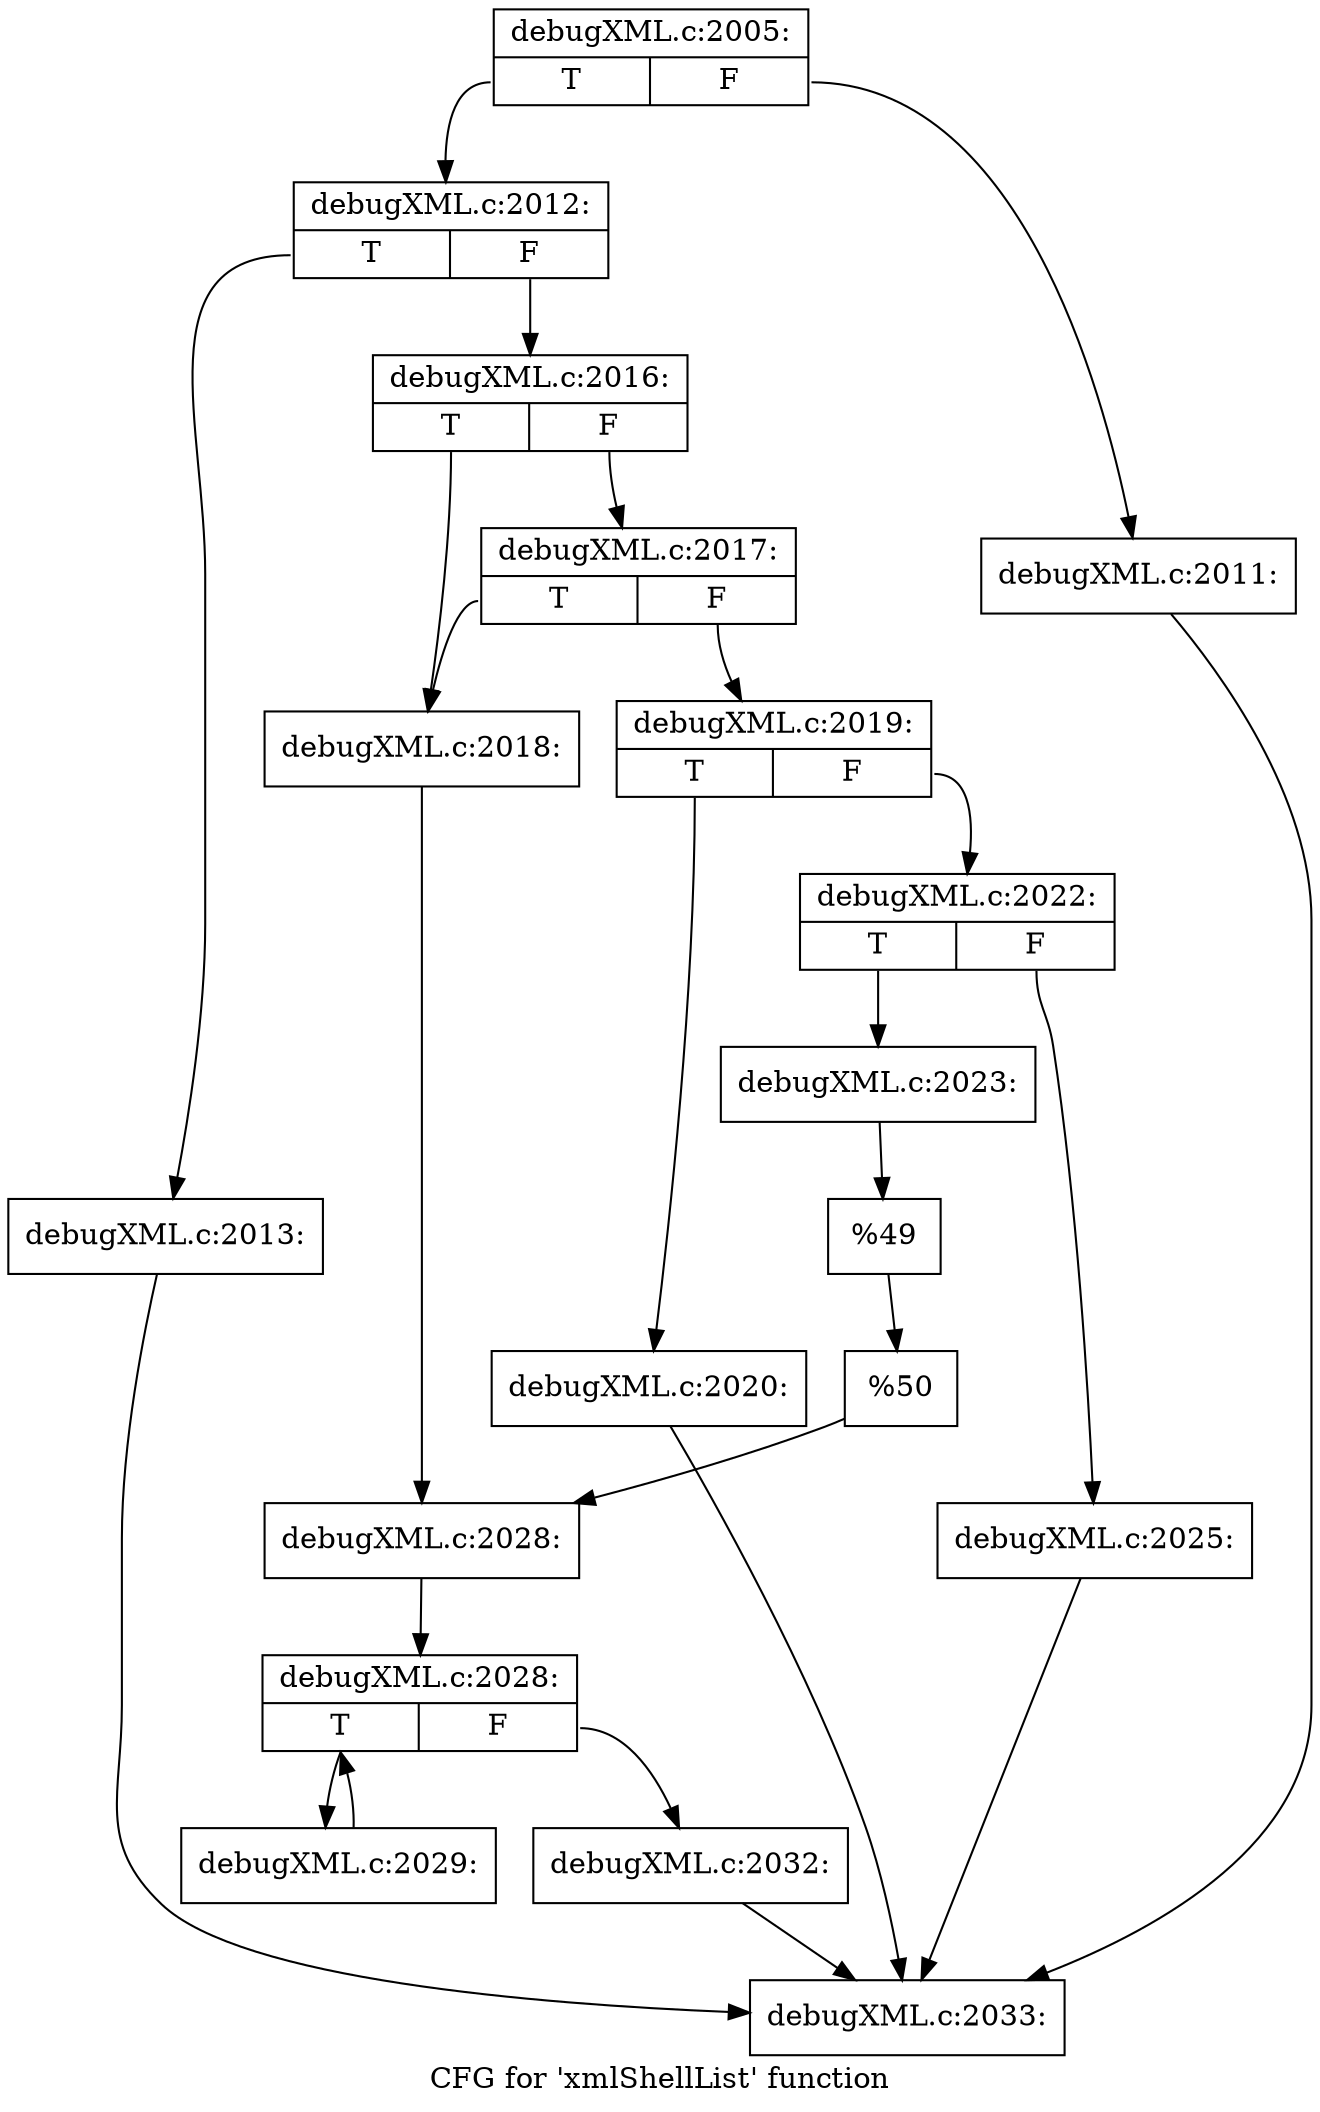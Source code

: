 digraph "CFG for 'xmlShellList' function" {
	label="CFG for 'xmlShellList' function";

	Node0x563aec58d3b0 [shape=record,label="{debugXML.c:2005:|{<s0>T|<s1>F}}"];
	Node0x563aec58d3b0:s0 -> Node0x563aec5f7250;
	Node0x563aec58d3b0:s1 -> Node0x563aec5f7200;
	Node0x563aec5f7200 [shape=record,label="{debugXML.c:2011:}"];
	Node0x563aec5f7200 -> Node0x563aec5e9460;
	Node0x563aec5f7250 [shape=record,label="{debugXML.c:2012:|{<s0>T|<s1>F}}"];
	Node0x563aec5f7250:s0 -> Node0x563aec5f7680;
	Node0x563aec5f7250:s1 -> Node0x563aec5f76d0;
	Node0x563aec5f7680 [shape=record,label="{debugXML.c:2013:}"];
	Node0x563aec5f7680 -> Node0x563aec5e9460;
	Node0x563aec5f76d0 [shape=record,label="{debugXML.c:2016:|{<s0>T|<s1>F}}"];
	Node0x563aec5f76d0:s0 -> Node0x563aec5f7db0;
	Node0x563aec5f76d0:s1 -> Node0x563aec5f7ea0;
	Node0x563aec5f7ea0 [shape=record,label="{debugXML.c:2017:|{<s0>T|<s1>F}}"];
	Node0x563aec5f7ea0:s0 -> Node0x563aec5f7db0;
	Node0x563aec5f7ea0:s1 -> Node0x563aec5f7e50;
	Node0x563aec5f7db0 [shape=record,label="{debugXML.c:2018:}"];
	Node0x563aec5f7db0 -> Node0x563aec5f7e00;
	Node0x563aec5f7e50 [shape=record,label="{debugXML.c:2019:|{<s0>T|<s1>F}}"];
	Node0x563aec5f7e50:s0 -> Node0x563aec5f88a0;
	Node0x563aec5f7e50:s1 -> Node0x563aec5f8940;
	Node0x563aec5f88a0 [shape=record,label="{debugXML.c:2020:}"];
	Node0x563aec5f88a0 -> Node0x563aec5e9460;
	Node0x563aec5f8940 [shape=record,label="{debugXML.c:2022:|{<s0>T|<s1>F}}"];
	Node0x563aec5f8940:s0 -> Node0x563aec5f9180;
	Node0x563aec5f8940:s1 -> Node0x563aec5f9220;
	Node0x563aec5f9180 [shape=record,label="{debugXML.c:2023:}"];
	Node0x563aec5f9180 -> Node0x563aec5f91d0;
	Node0x563aec5f9220 [shape=record,label="{debugXML.c:2025:}"];
	Node0x563aec5f9220 -> Node0x563aec5e9460;
	Node0x563aec5f91d0 [shape=record,label="{%49}"];
	Node0x563aec5f91d0 -> Node0x563aec5f88f0;
	Node0x563aec5f88f0 [shape=record,label="{%50}"];
	Node0x563aec5f88f0 -> Node0x563aec5f7e00;
	Node0x563aec5f7e00 [shape=record,label="{debugXML.c:2028:}"];
	Node0x563aec5f7e00 -> Node0x563aec5fa080;
	Node0x563aec5fa080 [shape=record,label="{debugXML.c:2028:|{<s0>T|<s1>F}}"];
	Node0x563aec5fa080:s0 -> Node0x563aec5fa480;
	Node0x563aec5fa080:s1 -> Node0x563aec5fa2a0;
	Node0x563aec5fa480 [shape=record,label="{debugXML.c:2029:}"];
	Node0x563aec5fa480 -> Node0x563aec5fa080;
	Node0x563aec5fa2a0 [shape=record,label="{debugXML.c:2032:}"];
	Node0x563aec5fa2a0 -> Node0x563aec5e9460;
	Node0x563aec5e9460 [shape=record,label="{debugXML.c:2033:}"];
}
